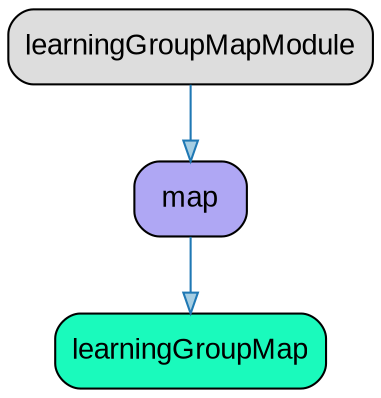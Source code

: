 // DITA Specialization learningGroupMap
strict digraph {
				
  // Root node
  
	"learningGroupMapModule" [label ="learningGroupMapModule" fontname="Arial" shape="Mrecord" style="filled"  fillcolor="#DDDDDD"]
			
  // Other nodes
      
	"map" [label ="map" fontname="Arial" shape="Mrecord" style="filled"  fillcolor="#AFA7F4"]
         
	"learningGroupMap" [label ="learningGroupMap" fontname="Arial" shape="Mrecord" style="filled"  fillcolor="#1AFABC"]
      
   
  // Edges
      
	"learningGroupMapModule" -> "map" [fillcolor="#a6cee3" color="#1f78b4"]
         
	"map" -> "learningGroupMap" [fillcolor="#a6cee3" color="#1f78b4"]
      
   }
